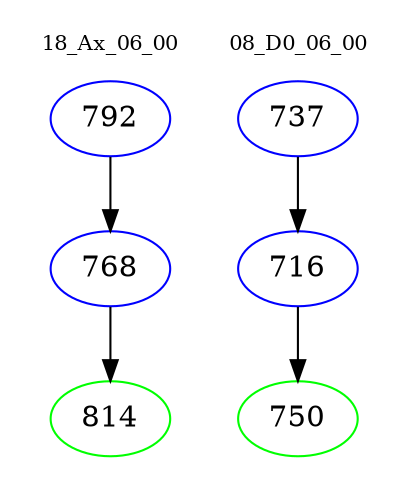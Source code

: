 digraph{
subgraph cluster_0 {
color = white
label = "18_Ax_06_00";
fontsize=10;
T0_792 [label="792", color="blue"]
T0_792 -> T0_768 [color="black"]
T0_768 [label="768", color="blue"]
T0_768 -> T0_814 [color="black"]
T0_814 [label="814", color="green"]
}
subgraph cluster_1 {
color = white
label = "08_D0_06_00";
fontsize=10;
T1_737 [label="737", color="blue"]
T1_737 -> T1_716 [color="black"]
T1_716 [label="716", color="blue"]
T1_716 -> T1_750 [color="black"]
T1_750 [label="750", color="green"]
}
}
